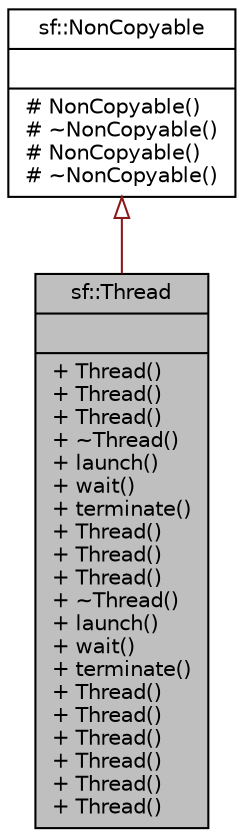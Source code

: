 digraph "sf::Thread"
{
 // LATEX_PDF_SIZE
  edge [fontname="Helvetica",fontsize="10",labelfontname="Helvetica",labelfontsize="10"];
  node [fontname="Helvetica",fontsize="10",shape=record];
  Node1 [label="{sf::Thread\n||+ Thread()\l+ Thread()\l+ Thread()\l+ ~Thread()\l+ launch()\l+ wait()\l+ terminate()\l+ Thread()\l+ Thread()\l+ Thread()\l+ ~Thread()\l+ launch()\l+ wait()\l+ terminate()\l+ Thread()\l+ Thread()\l+ Thread()\l+ Thread()\l+ Thread()\l+ Thread()\l}",height=0.2,width=0.4,color="black", fillcolor="grey75", style="filled", fontcolor="black",tooltip="Utility class to manipulate threads."];
  Node2 -> Node1 [dir="back",color="firebrick4",fontsize="10",style="solid",arrowtail="onormal",fontname="Helvetica"];
  Node2 [label="{sf::NonCopyable\n||# NonCopyable()\l# ~NonCopyable()\l# NonCopyable()\l# ~NonCopyable()\l}",height=0.2,width=0.4,color="black", fillcolor="white", style="filled",URL="$classsf_1_1NonCopyable.html",tooltip="Utility class that makes any derived class non-copyable."];
}
